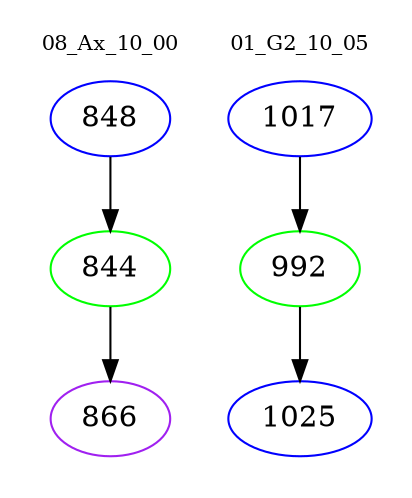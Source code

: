 digraph{
subgraph cluster_0 {
color = white
label = "08_Ax_10_00";
fontsize=10;
T0_848 [label="848", color="blue"]
T0_848 -> T0_844 [color="black"]
T0_844 [label="844", color="green"]
T0_844 -> T0_866 [color="black"]
T0_866 [label="866", color="purple"]
}
subgraph cluster_1 {
color = white
label = "01_G2_10_05";
fontsize=10;
T1_1017 [label="1017", color="blue"]
T1_1017 -> T1_992 [color="black"]
T1_992 [label="992", color="green"]
T1_992 -> T1_1025 [color="black"]
T1_1025 [label="1025", color="blue"]
}
}
